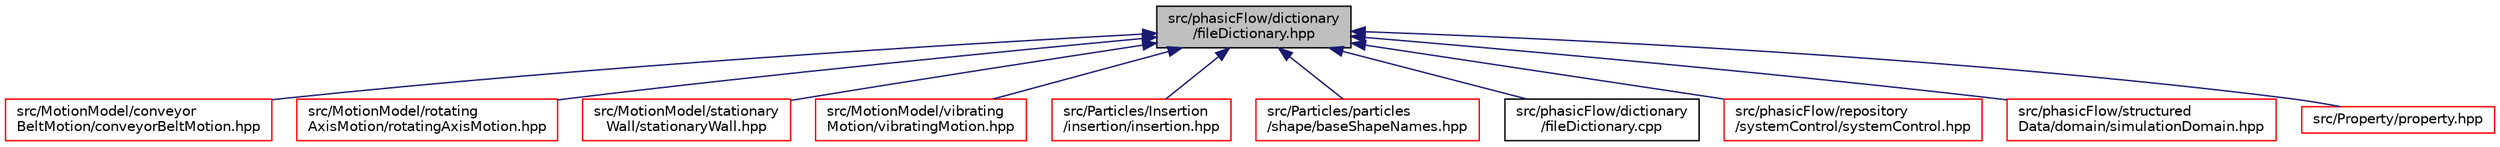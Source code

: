 digraph "src/phasicFlow/dictionary/fileDictionary.hpp"
{
 // LATEX_PDF_SIZE
  edge [fontname="Helvetica",fontsize="10",labelfontname="Helvetica",labelfontsize="10"];
  node [fontname="Helvetica",fontsize="10",shape=record];
  Node1 [label="src/phasicFlow/dictionary\l/fileDictionary.hpp",height=0.2,width=0.4,color="black", fillcolor="grey75", style="filled", fontcolor="black",tooltip=" "];
  Node1 -> Node2 [dir="back",color="midnightblue",fontsize="10",style="solid",fontname="Helvetica"];
  Node2 [label="src/MotionModel/conveyor\lBeltMotion/conveyorBeltMotion.hpp",height=0.2,width=0.4,color="red", fillcolor="white", style="filled",URL="$conveyorBeltMotion_8hpp.html",tooltip=" "];
  Node1 -> Node12 [dir="back",color="midnightblue",fontsize="10",style="solid",fontname="Helvetica"];
  Node12 [label="src/MotionModel/rotating\lAxisMotion/rotatingAxisMotion.hpp",height=0.2,width=0.4,color="red", fillcolor="white", style="filled",URL="$rotatingAxisMotion_8hpp.html",tooltip=" "];
  Node1 -> Node14 [dir="back",color="midnightblue",fontsize="10",style="solid",fontname="Helvetica"];
  Node14 [label="src/MotionModel/stationary\lWall/stationaryWall.hpp",height=0.2,width=0.4,color="red", fillcolor="white", style="filled",URL="$stationaryWall_8hpp.html",tooltip=" "];
  Node1 -> Node16 [dir="back",color="midnightblue",fontsize="10",style="solid",fontname="Helvetica"];
  Node16 [label="src/MotionModel/vibrating\lMotion/vibratingMotion.hpp",height=0.2,width=0.4,color="red", fillcolor="white", style="filled",URL="$vibratingMotion_8hpp.html",tooltip=" "];
  Node1 -> Node18 [dir="back",color="midnightblue",fontsize="10",style="solid",fontname="Helvetica"];
  Node18 [label="src/Particles/Insertion\l/insertion/insertion.hpp",height=0.2,width=0.4,color="red", fillcolor="white", style="filled",URL="$insertion_8hpp.html",tooltip=" "];
  Node1 -> Node27 [dir="back",color="midnightblue",fontsize="10",style="solid",fontname="Helvetica"];
  Node27 [label="src/Particles/particles\l/shape/baseShapeNames.hpp",height=0.2,width=0.4,color="red", fillcolor="white", style="filled",URL="$baseShapeNames_8hpp.html",tooltip=" "];
  Node1 -> Node62 [dir="back",color="midnightblue",fontsize="10",style="solid",fontname="Helvetica"];
  Node62 [label="src/phasicFlow/dictionary\l/fileDictionary.cpp",height=0.2,width=0.4,color="black", fillcolor="white", style="filled",URL="$fileDictionary_8cpp.html",tooltip=" "];
  Node1 -> Node63 [dir="back",color="midnightblue",fontsize="10",style="solid",fontname="Helvetica"];
  Node63 [label="src/phasicFlow/repository\l/systemControl/systemControl.hpp",height=0.2,width=0.4,color="red", fillcolor="white", style="filled",URL="$systemControl_8hpp.html",tooltip=" "];
  Node1 -> Node86 [dir="back",color="midnightblue",fontsize="10",style="solid",fontname="Helvetica"];
  Node86 [label="src/phasicFlow/structured\lData/domain/simulationDomain.hpp",height=0.2,width=0.4,color="red", fillcolor="white", style="filled",URL="$simulationDomain_8hpp.html",tooltip=" "];
  Node1 -> Node155 [dir="back",color="midnightblue",fontsize="10",style="solid",fontname="Helvetica"];
  Node155 [label="src/Property/property.hpp",height=0.2,width=0.4,color="red", fillcolor="white", style="filled",URL="$property_8hpp.html",tooltip=" "];
}
